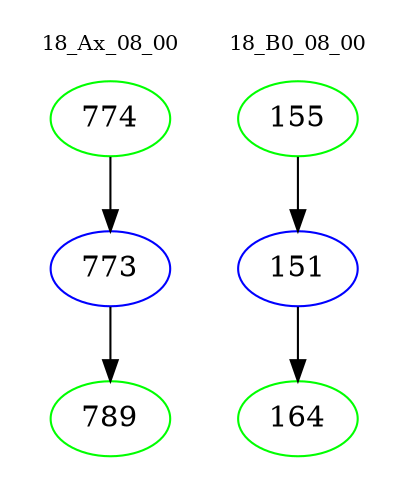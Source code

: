 digraph{
subgraph cluster_0 {
color = white
label = "18_Ax_08_00";
fontsize=10;
T0_774 [label="774", color="green"]
T0_774 -> T0_773 [color="black"]
T0_773 [label="773", color="blue"]
T0_773 -> T0_789 [color="black"]
T0_789 [label="789", color="green"]
}
subgraph cluster_1 {
color = white
label = "18_B0_08_00";
fontsize=10;
T1_155 [label="155", color="green"]
T1_155 -> T1_151 [color="black"]
T1_151 [label="151", color="blue"]
T1_151 -> T1_164 [color="black"]
T1_164 [label="164", color="green"]
}
}
